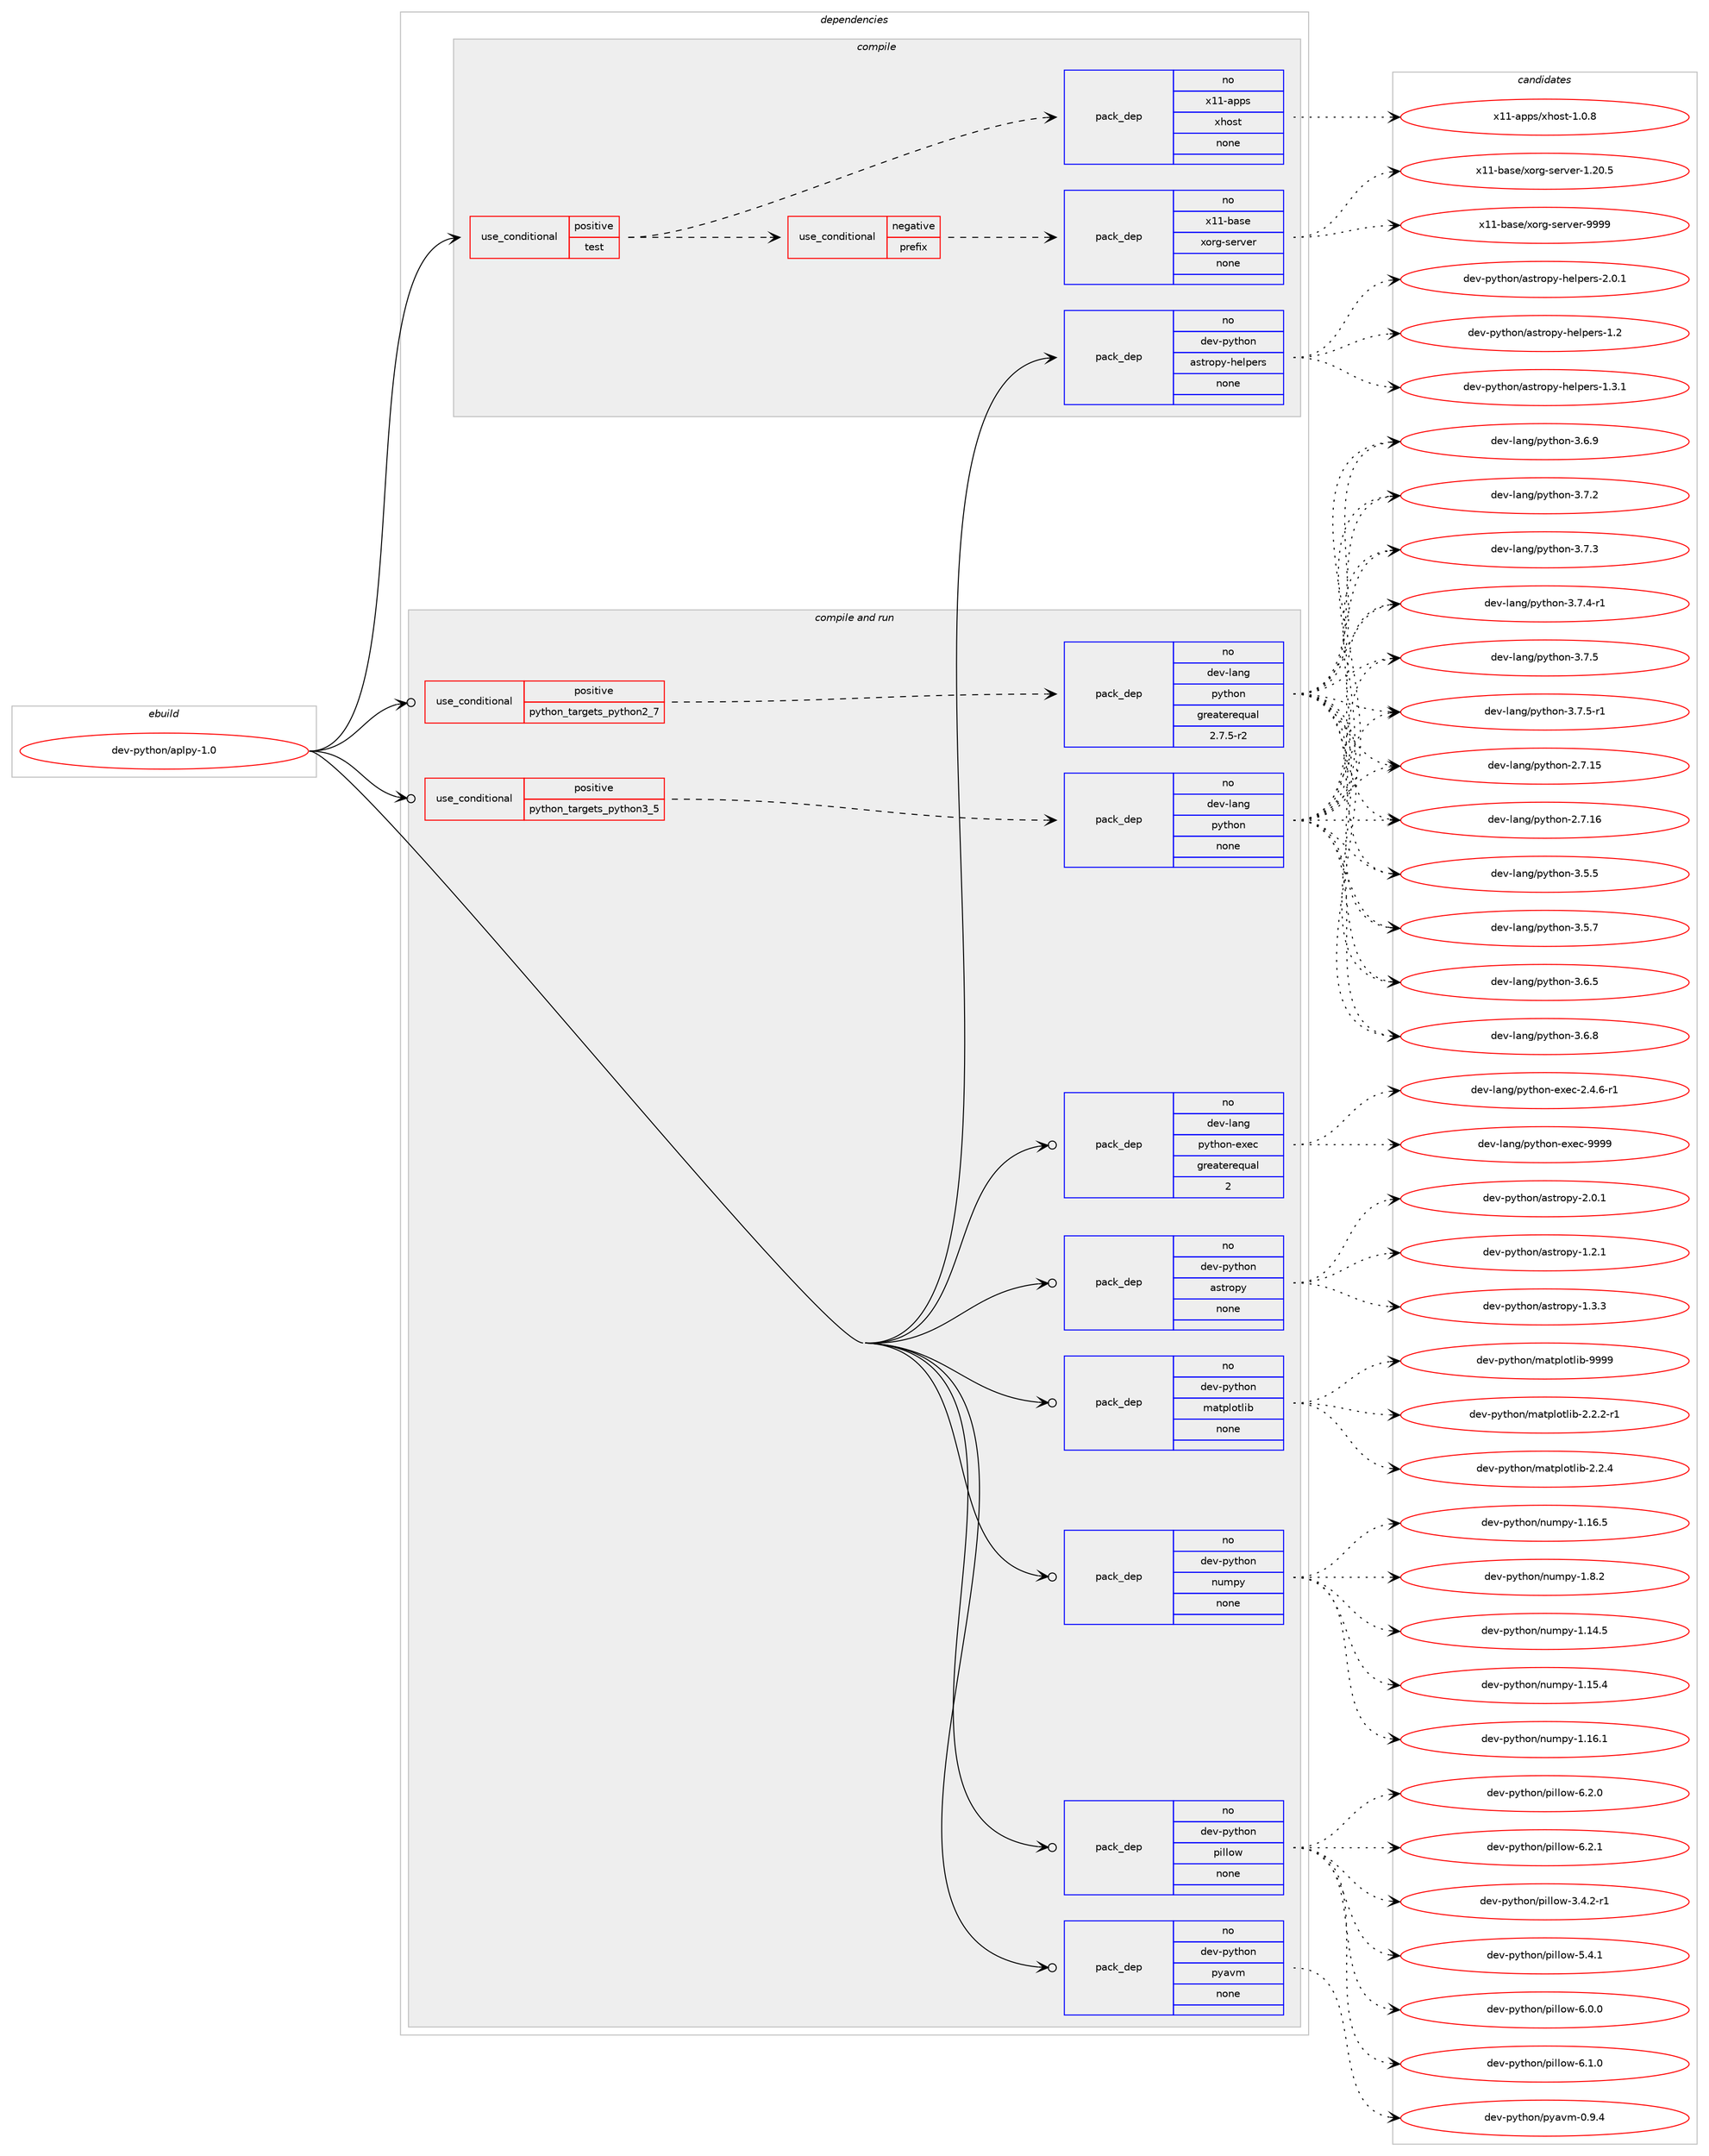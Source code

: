 digraph prolog {

# *************
# Graph options
# *************

newrank=true;
concentrate=true;
compound=true;
graph [rankdir=LR,fontname=Helvetica,fontsize=10,ranksep=1.5];#, ranksep=2.5, nodesep=0.2];
edge  [arrowhead=vee];
node  [fontname=Helvetica,fontsize=10];

# **********
# The ebuild
# **********

subgraph cluster_leftcol {
color=gray;
rank=same;
label=<<i>ebuild</i>>;
id [label="dev-python/aplpy-1.0", color=red, width=4, href="../dev-python/aplpy-1.0.svg"];
}

# ****************
# The dependencies
# ****************

subgraph cluster_midcol {
color=gray;
label=<<i>dependencies</i>>;
subgraph cluster_compile {
fillcolor="#eeeeee";
style=filled;
label=<<i>compile</i>>;
subgraph cond136165 {
dependency594307 [label=<<TABLE BORDER="0" CELLBORDER="1" CELLSPACING="0" CELLPADDING="4"><TR><TD ROWSPAN="3" CELLPADDING="10">use_conditional</TD></TR><TR><TD>positive</TD></TR><TR><TD>test</TD></TR></TABLE>>, shape=none, color=red];
subgraph cond136166 {
dependency594308 [label=<<TABLE BORDER="0" CELLBORDER="1" CELLSPACING="0" CELLPADDING="4"><TR><TD ROWSPAN="3" CELLPADDING="10">use_conditional</TD></TR><TR><TD>negative</TD></TR><TR><TD>prefix</TD></TR></TABLE>>, shape=none, color=red];
subgraph pack446370 {
dependency594309 [label=<<TABLE BORDER="0" CELLBORDER="1" CELLSPACING="0" CELLPADDING="4" WIDTH="220"><TR><TD ROWSPAN="6" CELLPADDING="30">pack_dep</TD></TR><TR><TD WIDTH="110">no</TD></TR><TR><TD>x11-base</TD></TR><TR><TD>xorg-server</TD></TR><TR><TD>none</TD></TR><TR><TD></TD></TR></TABLE>>, shape=none, color=blue];
}
dependency594308:e -> dependency594309:w [weight=20,style="dashed",arrowhead="vee"];
}
dependency594307:e -> dependency594308:w [weight=20,style="dashed",arrowhead="vee"];
subgraph pack446371 {
dependency594310 [label=<<TABLE BORDER="0" CELLBORDER="1" CELLSPACING="0" CELLPADDING="4" WIDTH="220"><TR><TD ROWSPAN="6" CELLPADDING="30">pack_dep</TD></TR><TR><TD WIDTH="110">no</TD></TR><TR><TD>x11-apps</TD></TR><TR><TD>xhost</TD></TR><TR><TD>none</TD></TR><TR><TD></TD></TR></TABLE>>, shape=none, color=blue];
}
dependency594307:e -> dependency594310:w [weight=20,style="dashed",arrowhead="vee"];
}
id:e -> dependency594307:w [weight=20,style="solid",arrowhead="vee"];
subgraph pack446372 {
dependency594311 [label=<<TABLE BORDER="0" CELLBORDER="1" CELLSPACING="0" CELLPADDING="4" WIDTH="220"><TR><TD ROWSPAN="6" CELLPADDING="30">pack_dep</TD></TR><TR><TD WIDTH="110">no</TD></TR><TR><TD>dev-python</TD></TR><TR><TD>astropy-helpers</TD></TR><TR><TD>none</TD></TR><TR><TD></TD></TR></TABLE>>, shape=none, color=blue];
}
id:e -> dependency594311:w [weight=20,style="solid",arrowhead="vee"];
}
subgraph cluster_compileandrun {
fillcolor="#eeeeee";
style=filled;
label=<<i>compile and run</i>>;
subgraph cond136167 {
dependency594312 [label=<<TABLE BORDER="0" CELLBORDER="1" CELLSPACING="0" CELLPADDING="4"><TR><TD ROWSPAN="3" CELLPADDING="10">use_conditional</TD></TR><TR><TD>positive</TD></TR><TR><TD>python_targets_python2_7</TD></TR></TABLE>>, shape=none, color=red];
subgraph pack446373 {
dependency594313 [label=<<TABLE BORDER="0" CELLBORDER="1" CELLSPACING="0" CELLPADDING="4" WIDTH="220"><TR><TD ROWSPAN="6" CELLPADDING="30">pack_dep</TD></TR><TR><TD WIDTH="110">no</TD></TR><TR><TD>dev-lang</TD></TR><TR><TD>python</TD></TR><TR><TD>greaterequal</TD></TR><TR><TD>2.7.5-r2</TD></TR></TABLE>>, shape=none, color=blue];
}
dependency594312:e -> dependency594313:w [weight=20,style="dashed",arrowhead="vee"];
}
id:e -> dependency594312:w [weight=20,style="solid",arrowhead="odotvee"];
subgraph cond136168 {
dependency594314 [label=<<TABLE BORDER="0" CELLBORDER="1" CELLSPACING="0" CELLPADDING="4"><TR><TD ROWSPAN="3" CELLPADDING="10">use_conditional</TD></TR><TR><TD>positive</TD></TR><TR><TD>python_targets_python3_5</TD></TR></TABLE>>, shape=none, color=red];
subgraph pack446374 {
dependency594315 [label=<<TABLE BORDER="0" CELLBORDER="1" CELLSPACING="0" CELLPADDING="4" WIDTH="220"><TR><TD ROWSPAN="6" CELLPADDING="30">pack_dep</TD></TR><TR><TD WIDTH="110">no</TD></TR><TR><TD>dev-lang</TD></TR><TR><TD>python</TD></TR><TR><TD>none</TD></TR><TR><TD></TD></TR></TABLE>>, shape=none, color=blue];
}
dependency594314:e -> dependency594315:w [weight=20,style="dashed",arrowhead="vee"];
}
id:e -> dependency594314:w [weight=20,style="solid",arrowhead="odotvee"];
subgraph pack446375 {
dependency594316 [label=<<TABLE BORDER="0" CELLBORDER="1" CELLSPACING="0" CELLPADDING="4" WIDTH="220"><TR><TD ROWSPAN="6" CELLPADDING="30">pack_dep</TD></TR><TR><TD WIDTH="110">no</TD></TR><TR><TD>dev-lang</TD></TR><TR><TD>python-exec</TD></TR><TR><TD>greaterequal</TD></TR><TR><TD>2</TD></TR></TABLE>>, shape=none, color=blue];
}
id:e -> dependency594316:w [weight=20,style="solid",arrowhead="odotvee"];
subgraph pack446376 {
dependency594317 [label=<<TABLE BORDER="0" CELLBORDER="1" CELLSPACING="0" CELLPADDING="4" WIDTH="220"><TR><TD ROWSPAN="6" CELLPADDING="30">pack_dep</TD></TR><TR><TD WIDTH="110">no</TD></TR><TR><TD>dev-python</TD></TR><TR><TD>astropy</TD></TR><TR><TD>none</TD></TR><TR><TD></TD></TR></TABLE>>, shape=none, color=blue];
}
id:e -> dependency594317:w [weight=20,style="solid",arrowhead="odotvee"];
subgraph pack446377 {
dependency594318 [label=<<TABLE BORDER="0" CELLBORDER="1" CELLSPACING="0" CELLPADDING="4" WIDTH="220"><TR><TD ROWSPAN="6" CELLPADDING="30">pack_dep</TD></TR><TR><TD WIDTH="110">no</TD></TR><TR><TD>dev-python</TD></TR><TR><TD>matplotlib</TD></TR><TR><TD>none</TD></TR><TR><TD></TD></TR></TABLE>>, shape=none, color=blue];
}
id:e -> dependency594318:w [weight=20,style="solid",arrowhead="odotvee"];
subgraph pack446378 {
dependency594319 [label=<<TABLE BORDER="0" CELLBORDER="1" CELLSPACING="0" CELLPADDING="4" WIDTH="220"><TR><TD ROWSPAN="6" CELLPADDING="30">pack_dep</TD></TR><TR><TD WIDTH="110">no</TD></TR><TR><TD>dev-python</TD></TR><TR><TD>numpy</TD></TR><TR><TD>none</TD></TR><TR><TD></TD></TR></TABLE>>, shape=none, color=blue];
}
id:e -> dependency594319:w [weight=20,style="solid",arrowhead="odotvee"];
subgraph pack446379 {
dependency594320 [label=<<TABLE BORDER="0" CELLBORDER="1" CELLSPACING="0" CELLPADDING="4" WIDTH="220"><TR><TD ROWSPAN="6" CELLPADDING="30">pack_dep</TD></TR><TR><TD WIDTH="110">no</TD></TR><TR><TD>dev-python</TD></TR><TR><TD>pillow</TD></TR><TR><TD>none</TD></TR><TR><TD></TD></TR></TABLE>>, shape=none, color=blue];
}
id:e -> dependency594320:w [weight=20,style="solid",arrowhead="odotvee"];
subgraph pack446380 {
dependency594321 [label=<<TABLE BORDER="0" CELLBORDER="1" CELLSPACING="0" CELLPADDING="4" WIDTH="220"><TR><TD ROWSPAN="6" CELLPADDING="30">pack_dep</TD></TR><TR><TD WIDTH="110">no</TD></TR><TR><TD>dev-python</TD></TR><TR><TD>pyavm</TD></TR><TR><TD>none</TD></TR><TR><TD></TD></TR></TABLE>>, shape=none, color=blue];
}
id:e -> dependency594321:w [weight=20,style="solid",arrowhead="odotvee"];
}
subgraph cluster_run {
fillcolor="#eeeeee";
style=filled;
label=<<i>run</i>>;
}
}

# **************
# The candidates
# **************

subgraph cluster_choices {
rank=same;
color=gray;
label=<<i>candidates</i>>;

subgraph choice446370 {
color=black;
nodesep=1;
choice1204949459897115101471201111141034511510111411810111445494650484653 [label="x11-base/xorg-server-1.20.5", color=red, width=4,href="../x11-base/xorg-server-1.20.5.svg"];
choice120494945989711510147120111114103451151011141181011144557575757 [label="x11-base/xorg-server-9999", color=red, width=4,href="../x11-base/xorg-server-9999.svg"];
dependency594309:e -> choice1204949459897115101471201111141034511510111411810111445494650484653:w [style=dotted,weight="100"];
dependency594309:e -> choice120494945989711510147120111114103451151011141181011144557575757:w [style=dotted,weight="100"];
}
subgraph choice446371 {
color=black;
nodesep=1;
choice1204949459711211211547120104111115116454946484656 [label="x11-apps/xhost-1.0.8", color=red, width=4,href="../x11-apps/xhost-1.0.8.svg"];
dependency594310:e -> choice1204949459711211211547120104111115116454946484656:w [style=dotted,weight="100"];
}
subgraph choice446372 {
color=black;
nodesep=1;
choice1001011184511212111610411111047971151161141111121214510410110811210111411545494650 [label="dev-python/astropy-helpers-1.2", color=red, width=4,href="../dev-python/astropy-helpers-1.2.svg"];
choice10010111845112121116104111110479711511611411111212145104101108112101114115454946514649 [label="dev-python/astropy-helpers-1.3.1", color=red, width=4,href="../dev-python/astropy-helpers-1.3.1.svg"];
choice10010111845112121116104111110479711511611411111212145104101108112101114115455046484649 [label="dev-python/astropy-helpers-2.0.1", color=red, width=4,href="../dev-python/astropy-helpers-2.0.1.svg"];
dependency594311:e -> choice1001011184511212111610411111047971151161141111121214510410110811210111411545494650:w [style=dotted,weight="100"];
dependency594311:e -> choice10010111845112121116104111110479711511611411111212145104101108112101114115454946514649:w [style=dotted,weight="100"];
dependency594311:e -> choice10010111845112121116104111110479711511611411111212145104101108112101114115455046484649:w [style=dotted,weight="100"];
}
subgraph choice446373 {
color=black;
nodesep=1;
choice10010111845108971101034711212111610411111045504655464953 [label="dev-lang/python-2.7.15", color=red, width=4,href="../dev-lang/python-2.7.15.svg"];
choice10010111845108971101034711212111610411111045504655464954 [label="dev-lang/python-2.7.16", color=red, width=4,href="../dev-lang/python-2.7.16.svg"];
choice100101118451089711010347112121116104111110455146534653 [label="dev-lang/python-3.5.5", color=red, width=4,href="../dev-lang/python-3.5.5.svg"];
choice100101118451089711010347112121116104111110455146534655 [label="dev-lang/python-3.5.7", color=red, width=4,href="../dev-lang/python-3.5.7.svg"];
choice100101118451089711010347112121116104111110455146544653 [label="dev-lang/python-3.6.5", color=red, width=4,href="../dev-lang/python-3.6.5.svg"];
choice100101118451089711010347112121116104111110455146544656 [label="dev-lang/python-3.6.8", color=red, width=4,href="../dev-lang/python-3.6.8.svg"];
choice100101118451089711010347112121116104111110455146544657 [label="dev-lang/python-3.6.9", color=red, width=4,href="../dev-lang/python-3.6.9.svg"];
choice100101118451089711010347112121116104111110455146554650 [label="dev-lang/python-3.7.2", color=red, width=4,href="../dev-lang/python-3.7.2.svg"];
choice100101118451089711010347112121116104111110455146554651 [label="dev-lang/python-3.7.3", color=red, width=4,href="../dev-lang/python-3.7.3.svg"];
choice1001011184510897110103471121211161041111104551465546524511449 [label="dev-lang/python-3.7.4-r1", color=red, width=4,href="../dev-lang/python-3.7.4-r1.svg"];
choice100101118451089711010347112121116104111110455146554653 [label="dev-lang/python-3.7.5", color=red, width=4,href="../dev-lang/python-3.7.5.svg"];
choice1001011184510897110103471121211161041111104551465546534511449 [label="dev-lang/python-3.7.5-r1", color=red, width=4,href="../dev-lang/python-3.7.5-r1.svg"];
dependency594313:e -> choice10010111845108971101034711212111610411111045504655464953:w [style=dotted,weight="100"];
dependency594313:e -> choice10010111845108971101034711212111610411111045504655464954:w [style=dotted,weight="100"];
dependency594313:e -> choice100101118451089711010347112121116104111110455146534653:w [style=dotted,weight="100"];
dependency594313:e -> choice100101118451089711010347112121116104111110455146534655:w [style=dotted,weight="100"];
dependency594313:e -> choice100101118451089711010347112121116104111110455146544653:w [style=dotted,weight="100"];
dependency594313:e -> choice100101118451089711010347112121116104111110455146544656:w [style=dotted,weight="100"];
dependency594313:e -> choice100101118451089711010347112121116104111110455146544657:w [style=dotted,weight="100"];
dependency594313:e -> choice100101118451089711010347112121116104111110455146554650:w [style=dotted,weight="100"];
dependency594313:e -> choice100101118451089711010347112121116104111110455146554651:w [style=dotted,weight="100"];
dependency594313:e -> choice1001011184510897110103471121211161041111104551465546524511449:w [style=dotted,weight="100"];
dependency594313:e -> choice100101118451089711010347112121116104111110455146554653:w [style=dotted,weight="100"];
dependency594313:e -> choice1001011184510897110103471121211161041111104551465546534511449:w [style=dotted,weight="100"];
}
subgraph choice446374 {
color=black;
nodesep=1;
choice10010111845108971101034711212111610411111045504655464953 [label="dev-lang/python-2.7.15", color=red, width=4,href="../dev-lang/python-2.7.15.svg"];
choice10010111845108971101034711212111610411111045504655464954 [label="dev-lang/python-2.7.16", color=red, width=4,href="../dev-lang/python-2.7.16.svg"];
choice100101118451089711010347112121116104111110455146534653 [label="dev-lang/python-3.5.5", color=red, width=4,href="../dev-lang/python-3.5.5.svg"];
choice100101118451089711010347112121116104111110455146534655 [label="dev-lang/python-3.5.7", color=red, width=4,href="../dev-lang/python-3.5.7.svg"];
choice100101118451089711010347112121116104111110455146544653 [label="dev-lang/python-3.6.5", color=red, width=4,href="../dev-lang/python-3.6.5.svg"];
choice100101118451089711010347112121116104111110455146544656 [label="dev-lang/python-3.6.8", color=red, width=4,href="../dev-lang/python-3.6.8.svg"];
choice100101118451089711010347112121116104111110455146544657 [label="dev-lang/python-3.6.9", color=red, width=4,href="../dev-lang/python-3.6.9.svg"];
choice100101118451089711010347112121116104111110455146554650 [label="dev-lang/python-3.7.2", color=red, width=4,href="../dev-lang/python-3.7.2.svg"];
choice100101118451089711010347112121116104111110455146554651 [label="dev-lang/python-3.7.3", color=red, width=4,href="../dev-lang/python-3.7.3.svg"];
choice1001011184510897110103471121211161041111104551465546524511449 [label="dev-lang/python-3.7.4-r1", color=red, width=4,href="../dev-lang/python-3.7.4-r1.svg"];
choice100101118451089711010347112121116104111110455146554653 [label="dev-lang/python-3.7.5", color=red, width=4,href="../dev-lang/python-3.7.5.svg"];
choice1001011184510897110103471121211161041111104551465546534511449 [label="dev-lang/python-3.7.5-r1", color=red, width=4,href="../dev-lang/python-3.7.5-r1.svg"];
dependency594315:e -> choice10010111845108971101034711212111610411111045504655464953:w [style=dotted,weight="100"];
dependency594315:e -> choice10010111845108971101034711212111610411111045504655464954:w [style=dotted,weight="100"];
dependency594315:e -> choice100101118451089711010347112121116104111110455146534653:w [style=dotted,weight="100"];
dependency594315:e -> choice100101118451089711010347112121116104111110455146534655:w [style=dotted,weight="100"];
dependency594315:e -> choice100101118451089711010347112121116104111110455146544653:w [style=dotted,weight="100"];
dependency594315:e -> choice100101118451089711010347112121116104111110455146544656:w [style=dotted,weight="100"];
dependency594315:e -> choice100101118451089711010347112121116104111110455146544657:w [style=dotted,weight="100"];
dependency594315:e -> choice100101118451089711010347112121116104111110455146554650:w [style=dotted,weight="100"];
dependency594315:e -> choice100101118451089711010347112121116104111110455146554651:w [style=dotted,weight="100"];
dependency594315:e -> choice1001011184510897110103471121211161041111104551465546524511449:w [style=dotted,weight="100"];
dependency594315:e -> choice100101118451089711010347112121116104111110455146554653:w [style=dotted,weight="100"];
dependency594315:e -> choice1001011184510897110103471121211161041111104551465546534511449:w [style=dotted,weight="100"];
}
subgraph choice446375 {
color=black;
nodesep=1;
choice10010111845108971101034711212111610411111045101120101994550465246544511449 [label="dev-lang/python-exec-2.4.6-r1", color=red, width=4,href="../dev-lang/python-exec-2.4.6-r1.svg"];
choice10010111845108971101034711212111610411111045101120101994557575757 [label="dev-lang/python-exec-9999", color=red, width=4,href="../dev-lang/python-exec-9999.svg"];
dependency594316:e -> choice10010111845108971101034711212111610411111045101120101994550465246544511449:w [style=dotted,weight="100"];
dependency594316:e -> choice10010111845108971101034711212111610411111045101120101994557575757:w [style=dotted,weight="100"];
}
subgraph choice446376 {
color=black;
nodesep=1;
choice100101118451121211161041111104797115116114111112121454946504649 [label="dev-python/astropy-1.2.1", color=red, width=4,href="../dev-python/astropy-1.2.1.svg"];
choice100101118451121211161041111104797115116114111112121454946514651 [label="dev-python/astropy-1.3.3", color=red, width=4,href="../dev-python/astropy-1.3.3.svg"];
choice100101118451121211161041111104797115116114111112121455046484649 [label="dev-python/astropy-2.0.1", color=red, width=4,href="../dev-python/astropy-2.0.1.svg"];
dependency594317:e -> choice100101118451121211161041111104797115116114111112121454946504649:w [style=dotted,weight="100"];
dependency594317:e -> choice100101118451121211161041111104797115116114111112121454946514651:w [style=dotted,weight="100"];
dependency594317:e -> choice100101118451121211161041111104797115116114111112121455046484649:w [style=dotted,weight="100"];
}
subgraph choice446377 {
color=black;
nodesep=1;
choice100101118451121211161041111104710997116112108111116108105984550465046504511449 [label="dev-python/matplotlib-2.2.2-r1", color=red, width=4,href="../dev-python/matplotlib-2.2.2-r1.svg"];
choice10010111845112121116104111110471099711611210811111610810598455046504652 [label="dev-python/matplotlib-2.2.4", color=red, width=4,href="../dev-python/matplotlib-2.2.4.svg"];
choice100101118451121211161041111104710997116112108111116108105984557575757 [label="dev-python/matplotlib-9999", color=red, width=4,href="../dev-python/matplotlib-9999.svg"];
dependency594318:e -> choice100101118451121211161041111104710997116112108111116108105984550465046504511449:w [style=dotted,weight="100"];
dependency594318:e -> choice10010111845112121116104111110471099711611210811111610810598455046504652:w [style=dotted,weight="100"];
dependency594318:e -> choice100101118451121211161041111104710997116112108111116108105984557575757:w [style=dotted,weight="100"];
}
subgraph choice446378 {
color=black;
nodesep=1;
choice100101118451121211161041111104711011710911212145494649524653 [label="dev-python/numpy-1.14.5", color=red, width=4,href="../dev-python/numpy-1.14.5.svg"];
choice100101118451121211161041111104711011710911212145494649534652 [label="dev-python/numpy-1.15.4", color=red, width=4,href="../dev-python/numpy-1.15.4.svg"];
choice100101118451121211161041111104711011710911212145494649544649 [label="dev-python/numpy-1.16.1", color=red, width=4,href="../dev-python/numpy-1.16.1.svg"];
choice100101118451121211161041111104711011710911212145494649544653 [label="dev-python/numpy-1.16.5", color=red, width=4,href="../dev-python/numpy-1.16.5.svg"];
choice1001011184511212111610411111047110117109112121454946564650 [label="dev-python/numpy-1.8.2", color=red, width=4,href="../dev-python/numpy-1.8.2.svg"];
dependency594319:e -> choice100101118451121211161041111104711011710911212145494649524653:w [style=dotted,weight="100"];
dependency594319:e -> choice100101118451121211161041111104711011710911212145494649534652:w [style=dotted,weight="100"];
dependency594319:e -> choice100101118451121211161041111104711011710911212145494649544649:w [style=dotted,weight="100"];
dependency594319:e -> choice100101118451121211161041111104711011710911212145494649544653:w [style=dotted,weight="100"];
dependency594319:e -> choice1001011184511212111610411111047110117109112121454946564650:w [style=dotted,weight="100"];
}
subgraph choice446379 {
color=black;
nodesep=1;
choice10010111845112121116104111110471121051081081111194551465246504511449 [label="dev-python/pillow-3.4.2-r1", color=red, width=4,href="../dev-python/pillow-3.4.2-r1.svg"];
choice1001011184511212111610411111047112105108108111119455346524649 [label="dev-python/pillow-5.4.1", color=red, width=4,href="../dev-python/pillow-5.4.1.svg"];
choice1001011184511212111610411111047112105108108111119455446484648 [label="dev-python/pillow-6.0.0", color=red, width=4,href="../dev-python/pillow-6.0.0.svg"];
choice1001011184511212111610411111047112105108108111119455446494648 [label="dev-python/pillow-6.1.0", color=red, width=4,href="../dev-python/pillow-6.1.0.svg"];
choice1001011184511212111610411111047112105108108111119455446504648 [label="dev-python/pillow-6.2.0", color=red, width=4,href="../dev-python/pillow-6.2.0.svg"];
choice1001011184511212111610411111047112105108108111119455446504649 [label="dev-python/pillow-6.2.1", color=red, width=4,href="../dev-python/pillow-6.2.1.svg"];
dependency594320:e -> choice10010111845112121116104111110471121051081081111194551465246504511449:w [style=dotted,weight="100"];
dependency594320:e -> choice1001011184511212111610411111047112105108108111119455346524649:w [style=dotted,weight="100"];
dependency594320:e -> choice1001011184511212111610411111047112105108108111119455446484648:w [style=dotted,weight="100"];
dependency594320:e -> choice1001011184511212111610411111047112105108108111119455446494648:w [style=dotted,weight="100"];
dependency594320:e -> choice1001011184511212111610411111047112105108108111119455446504648:w [style=dotted,weight="100"];
dependency594320:e -> choice1001011184511212111610411111047112105108108111119455446504649:w [style=dotted,weight="100"];
}
subgraph choice446380 {
color=black;
nodesep=1;
choice100101118451121211161041111104711212197118109454846574652 [label="dev-python/pyavm-0.9.4", color=red, width=4,href="../dev-python/pyavm-0.9.4.svg"];
dependency594321:e -> choice100101118451121211161041111104711212197118109454846574652:w [style=dotted,weight="100"];
}
}

}
